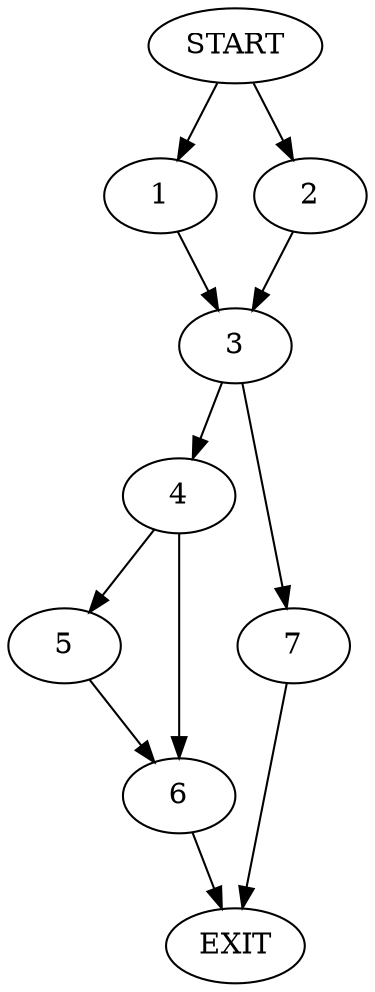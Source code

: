 digraph { 
0 [label="START"];
1;
2;
3;
4;
5;
6;
7;
8[label="EXIT"];
0 -> 1;
0 -> 2;
1 -> 3;
2 -> 3;
3 -> 4;
3 -> 7;
4 -> 6;
4 -> 5;
5 -> 6;
6 -> 8;
7 -> 8;
}